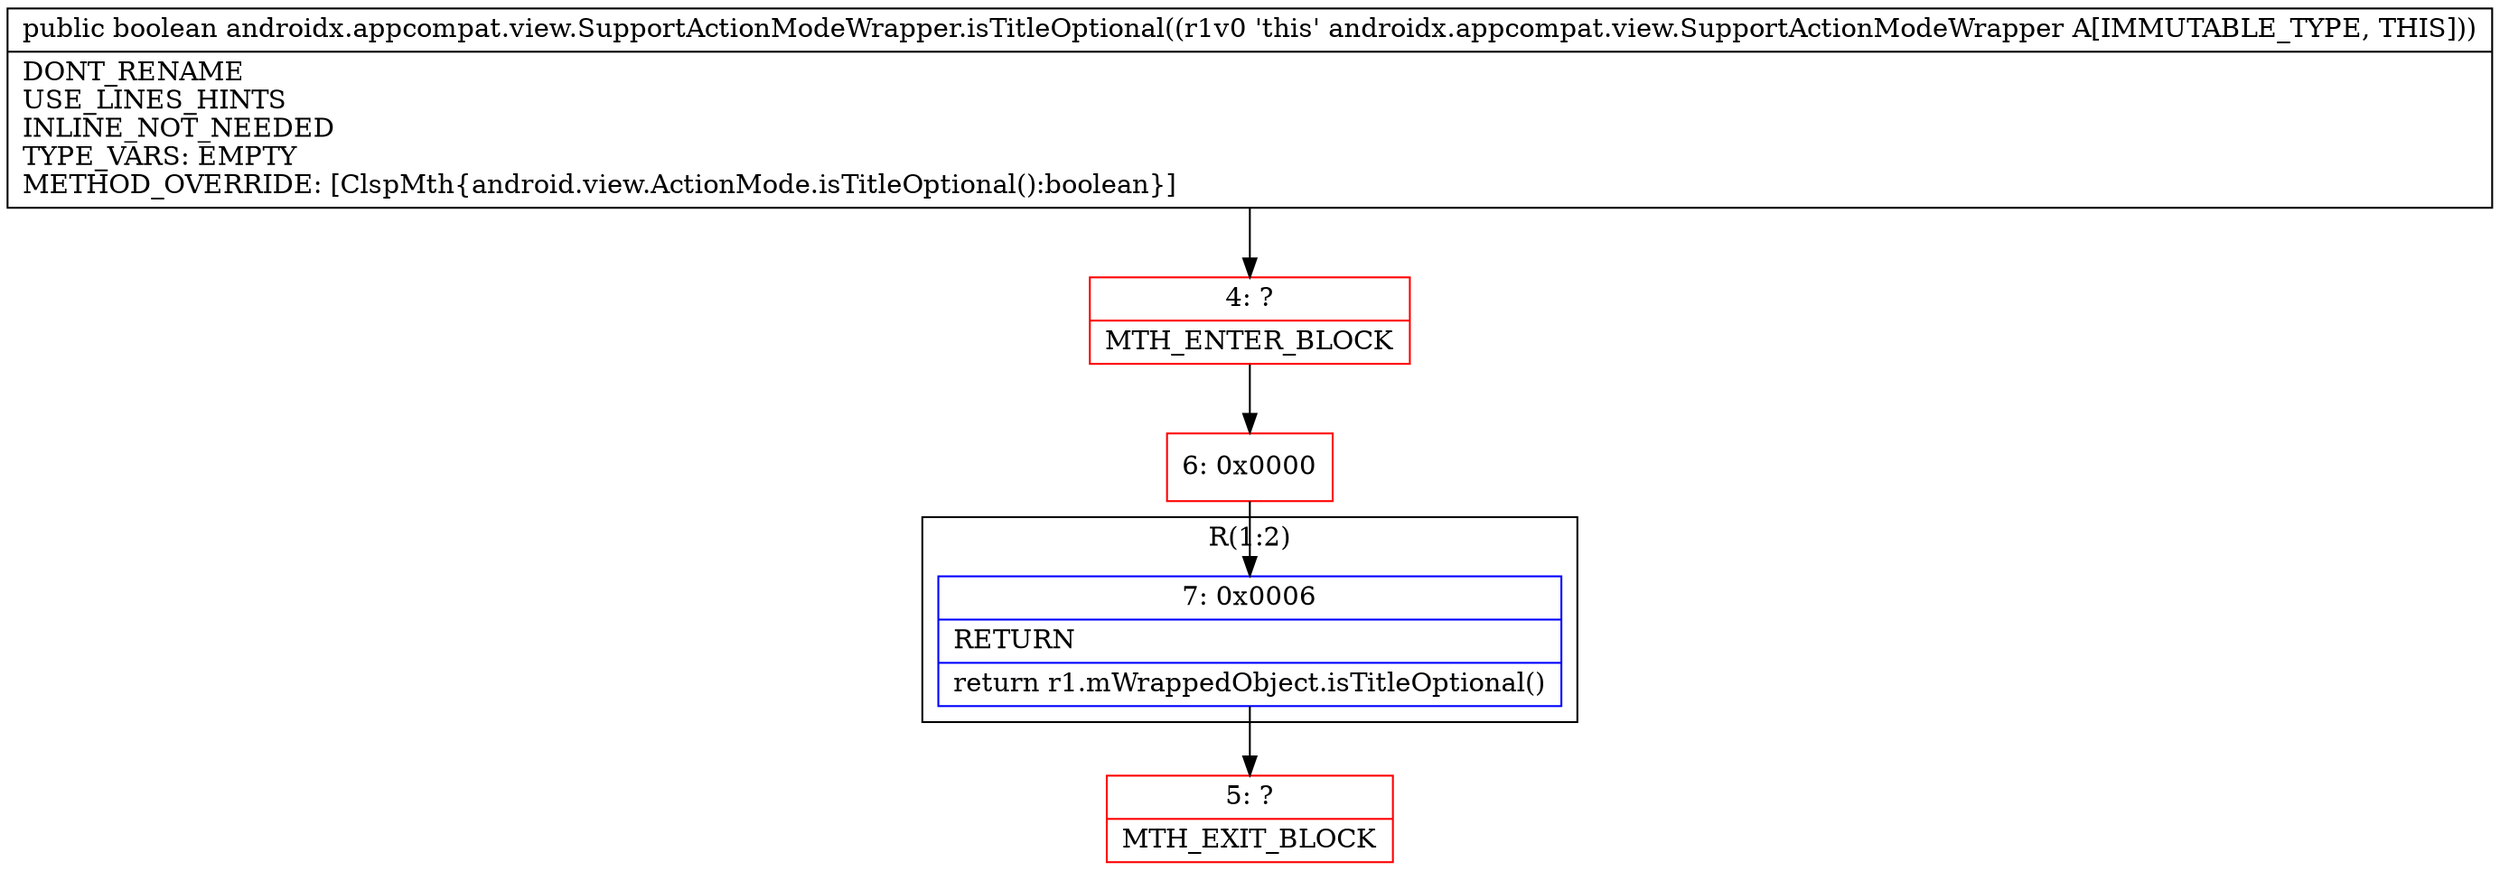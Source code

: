 digraph "CFG forandroidx.appcompat.view.SupportActionModeWrapper.isTitleOptional()Z" {
subgraph cluster_Region_1805901784 {
label = "R(1:2)";
node [shape=record,color=blue];
Node_7 [shape=record,label="{7\:\ 0x0006|RETURN\l|return r1.mWrappedObject.isTitleOptional()\l}"];
}
Node_4 [shape=record,color=red,label="{4\:\ ?|MTH_ENTER_BLOCK\l}"];
Node_6 [shape=record,color=red,label="{6\:\ 0x0000}"];
Node_5 [shape=record,color=red,label="{5\:\ ?|MTH_EXIT_BLOCK\l}"];
MethodNode[shape=record,label="{public boolean androidx.appcompat.view.SupportActionModeWrapper.isTitleOptional((r1v0 'this' androidx.appcompat.view.SupportActionModeWrapper A[IMMUTABLE_TYPE, THIS]))  | DONT_RENAME\lUSE_LINES_HINTS\lINLINE_NOT_NEEDED\lTYPE_VARS: EMPTY\lMETHOD_OVERRIDE: [ClspMth\{android.view.ActionMode.isTitleOptional():boolean\}]\l}"];
MethodNode -> Node_4;Node_7 -> Node_5;
Node_4 -> Node_6;
Node_6 -> Node_7;
}

